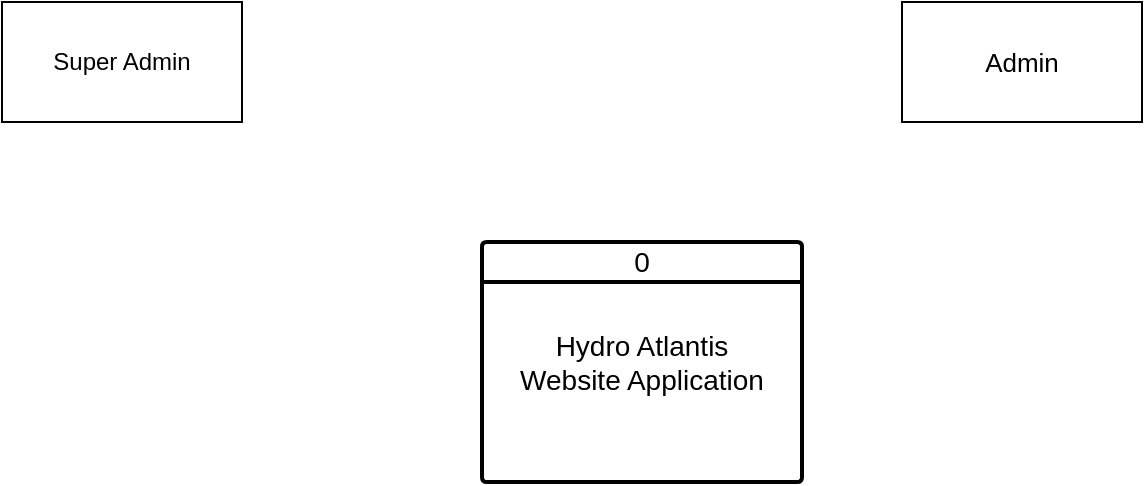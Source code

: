 <mxfile version="26.2.14">
  <diagram name="Page-1" id="xLZAuXlBD0FO_rs4_aRC">
    <mxGraphModel dx="872" dy="471" grid="1" gridSize="10" guides="1" tooltips="1" connect="1" arrows="1" fold="1" page="1" pageScale="1" pageWidth="1100" pageHeight="850" math="0" shadow="0">
      <root>
        <mxCell id="0" />
        <mxCell id="1" parent="0" />
        <mxCell id="N8CgFHCu0NLh-hlxmTAB-2" value="Super Admin" style="rounded=0;whiteSpace=wrap;html=1;" vertex="1" parent="1">
          <mxGeometry x="130" y="70" width="120" height="60" as="geometry" />
        </mxCell>
        <mxCell id="N8CgFHCu0NLh-hlxmTAB-3" value="&lt;font style=&quot;font-size: 13px;&quot;&gt;Admin&lt;/font&gt;" style="rounded=0;whiteSpace=wrap;html=1;" vertex="1" parent="1">
          <mxGeometry x="580" y="70" width="120" height="60" as="geometry" />
        </mxCell>
        <mxCell id="N8CgFHCu0NLh-hlxmTAB-10" value="0" style="swimlane;childLayout=stackLayout;horizontal=1;startSize=20;horizontalStack=0;rounded=1;fontSize=14;fontStyle=0;strokeWidth=2;resizeParent=0;resizeLast=1;shadow=0;dashed=0;align=center;arcSize=4;whiteSpace=wrap;html=1;" vertex="1" parent="1">
          <mxGeometry x="370" y="190" width="160" height="120" as="geometry" />
        </mxCell>
        <mxCell id="N8CgFHCu0NLh-hlxmTAB-11" value="&lt;div&gt;&lt;span style=&quot;&quot;&gt;&lt;font style=&quot;font-size: 14px;&quot;&gt;&lt;br&gt;&lt;/font&gt;&lt;/span&gt;&lt;/div&gt;&lt;span style=&quot;&quot;&gt;&lt;font style=&quot;font-size: 14px;&quot;&gt;&lt;div&gt;&lt;span style=&quot;background-color: transparent; color: light-dark(rgb(0, 0, 0), rgb(255, 255, 255));&quot;&gt;Hydro Atlantis&lt;/span&gt;&lt;/div&gt;&lt;/font&gt;&lt;/span&gt;&lt;div style=&quot;&quot;&gt;&lt;font style=&quot;font-size: 14px;&quot;&gt;Website Application&lt;/font&gt;&lt;/div&gt;" style="align=center;strokeColor=none;fillColor=none;spacingLeft=4;spacingRight=4;fontSize=12;verticalAlign=top;resizable=0;rotatable=0;part=1;html=1;whiteSpace=wrap;" vertex="1" parent="N8CgFHCu0NLh-hlxmTAB-10">
          <mxGeometry y="20" width="160" height="100" as="geometry" />
        </mxCell>
      </root>
    </mxGraphModel>
  </diagram>
</mxfile>
